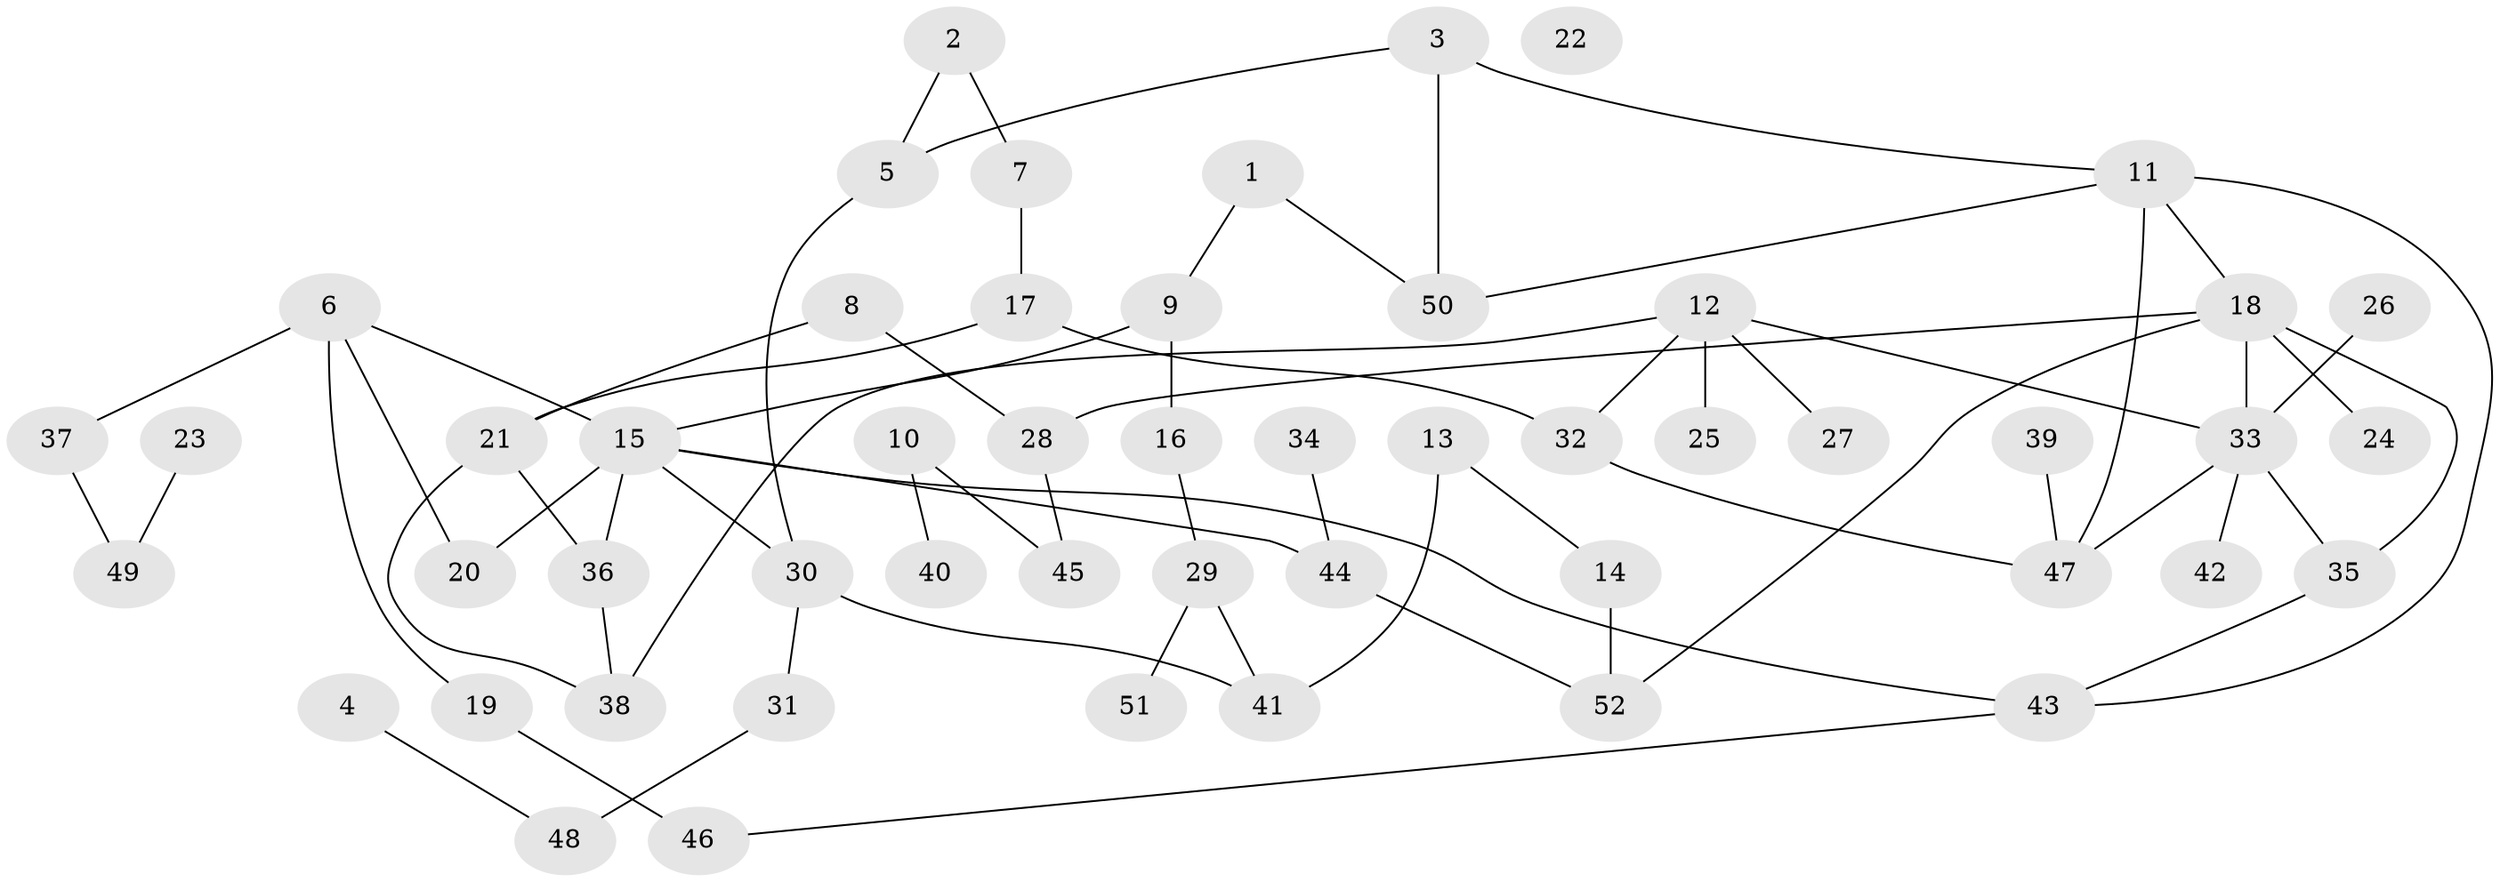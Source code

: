 // coarse degree distribution, {3: 0.4, 5: 0.2, 2: 0.26666666666666666, 6: 0.06666666666666667, 1: 0.06666666666666667}
// Generated by graph-tools (version 1.1) at 2025/48/03/04/25 22:48:31]
// undirected, 52 vertices, 67 edges
graph export_dot {
  node [color=gray90,style=filled];
  1;
  2;
  3;
  4;
  5;
  6;
  7;
  8;
  9;
  10;
  11;
  12;
  13;
  14;
  15;
  16;
  17;
  18;
  19;
  20;
  21;
  22;
  23;
  24;
  25;
  26;
  27;
  28;
  29;
  30;
  31;
  32;
  33;
  34;
  35;
  36;
  37;
  38;
  39;
  40;
  41;
  42;
  43;
  44;
  45;
  46;
  47;
  48;
  49;
  50;
  51;
  52;
  1 -- 9;
  1 -- 50;
  2 -- 5;
  2 -- 7;
  3 -- 5;
  3 -- 11;
  3 -- 50;
  4 -- 48;
  5 -- 30;
  6 -- 15;
  6 -- 19;
  6 -- 20;
  6 -- 37;
  7 -- 17;
  8 -- 21;
  8 -- 28;
  9 -- 15;
  9 -- 16;
  10 -- 40;
  10 -- 45;
  11 -- 18;
  11 -- 43;
  11 -- 47;
  11 -- 50;
  12 -- 25;
  12 -- 27;
  12 -- 32;
  12 -- 33;
  12 -- 38;
  13 -- 14;
  13 -- 41;
  14 -- 52;
  15 -- 20;
  15 -- 30;
  15 -- 36;
  15 -- 43;
  15 -- 44;
  16 -- 29;
  17 -- 21;
  17 -- 32;
  18 -- 24;
  18 -- 28;
  18 -- 33;
  18 -- 35;
  18 -- 52;
  19 -- 46;
  21 -- 36;
  21 -- 38;
  23 -- 49;
  26 -- 33;
  28 -- 45;
  29 -- 41;
  29 -- 51;
  30 -- 31;
  30 -- 41;
  31 -- 48;
  32 -- 47;
  33 -- 35;
  33 -- 42;
  33 -- 47;
  34 -- 44;
  35 -- 43;
  36 -- 38;
  37 -- 49;
  39 -- 47;
  43 -- 46;
  44 -- 52;
}
